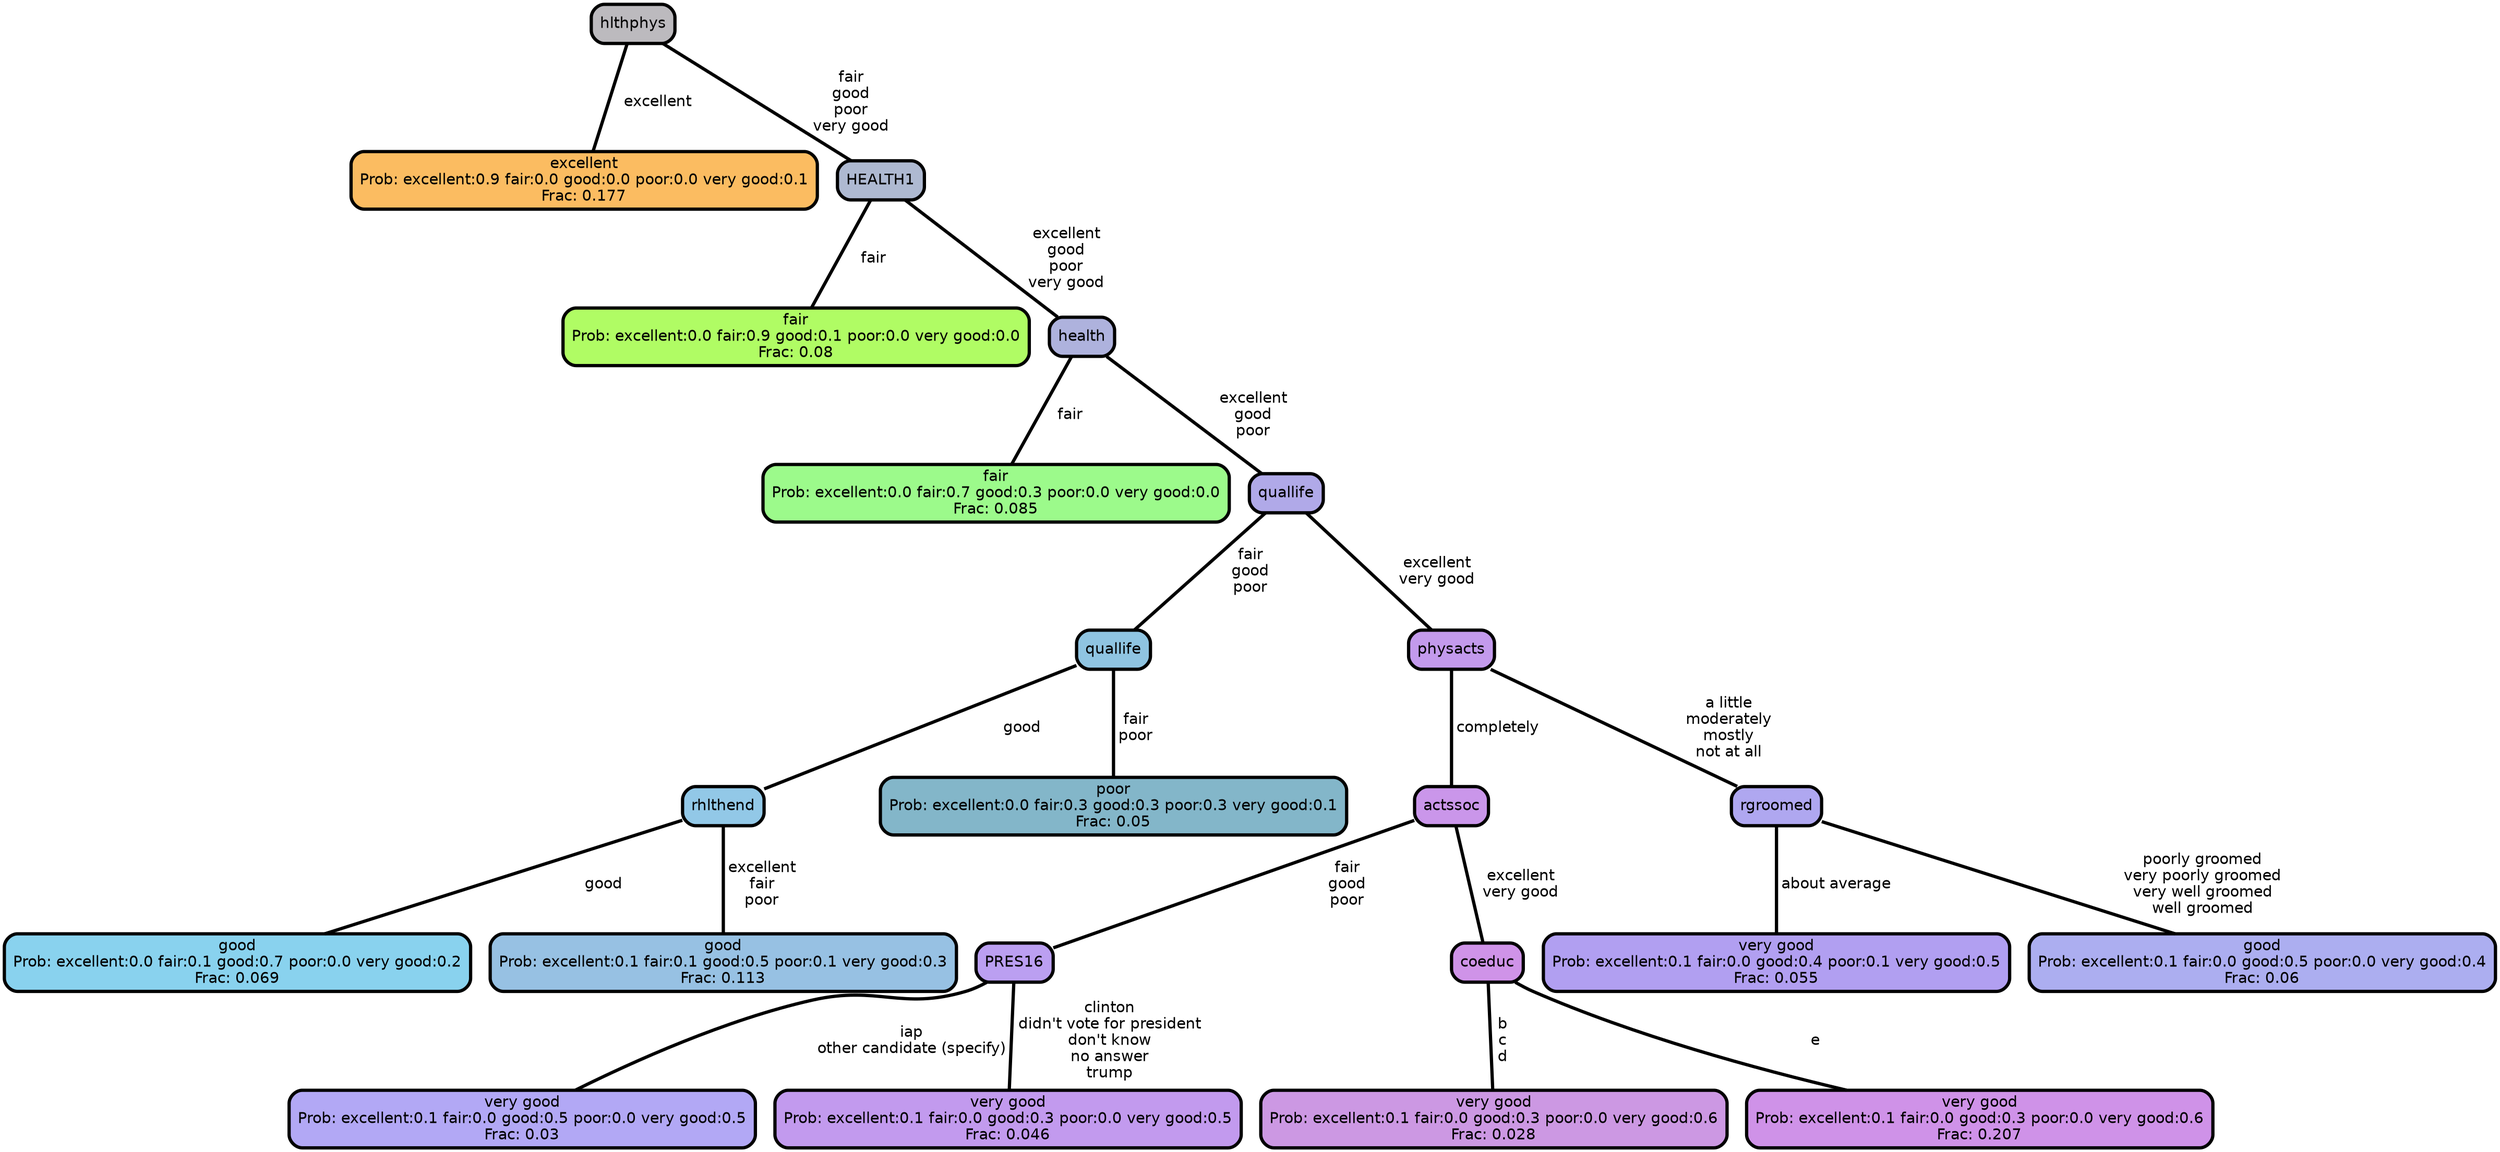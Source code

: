 graph Tree {
node [shape=box, style="filled, rounded",color="black",penwidth="3",fontcolor="black",                 fontname=helvetica] ;
graph [ranksep="0 equally", splines=straight,                 bgcolor=transparent, dpi=200] ;
edge [fontname=helvetica, color=black] ;
0 [label="excellent
Prob: excellent:0.9 fair:0.0 good:0.0 poor:0.0 very good:0.1
Frac: 0.177", fillcolor="#fbbc61"] ;
1 [label="hlthphys", fillcolor="#bcbabe"] ;
2 [label="fair
Prob: excellent:0.0 fair:0.9 good:0.1 poor:0.0 very good:0.0
Frac: 0.08", fillcolor="#b0fc64"] ;
3 [label="HEALTH1", fillcolor="#aeb9d1"] ;
4 [label="fair
Prob: excellent:0.0 fair:0.7 good:0.3 poor:0.0 very good:0.0
Frac: 0.085", fillcolor="#9cfa8b"] ;
5 [label="health", fillcolor="#aeb2dd"] ;
6 [label="good
Prob: excellent:0.0 fair:0.1 good:0.7 poor:0.0 very good:0.2
Frac: 0.069", fillcolor="#89d2ee"] ;
7 [label="rhlthend", fillcolor="#92c8e7"] ;
8 [label="good
Prob: excellent:0.1 fair:0.1 good:0.5 poor:0.1 very good:0.3
Frac: 0.113", fillcolor="#97c1e3"] ;
9 [label="quallife", fillcolor="#8fc4e1"] ;
10 [label="poor
Prob: excellent:0.0 fair:0.3 good:0.3 poor:0.3 very good:0.1
Frac: 0.05", fillcolor="#83b6c9"] ;
11 [label="quallife", fillcolor="#b0a9e8"] ;
12 [label="very good
Prob: excellent:0.1 fair:0.0 good:0.5 poor:0.0 very good:0.5
Frac: 0.03", fillcolor="#b2a8f5"] ;
13 [label="PRES16", fillcolor="#bb9ff1"] ;
14 [label="very good
Prob: excellent:0.1 fair:0.0 good:0.3 poor:0.0 very good:0.5
Frac: 0.046", fillcolor="#c29aee"] ;
15 [label="actssoc", fillcolor="#ca96ea"] ;
16 [label="very good
Prob: excellent:0.1 fair:0.0 good:0.3 poor:0.0 very good:0.6
Frac: 0.028", fillcolor="#cc98e3"] ;
17 [label="coeduc", fillcolor="#cf93e8"] ;
18 [label="very good
Prob: excellent:0.1 fair:0.0 good:0.3 poor:0.0 very good:0.6
Frac: 0.207", fillcolor="#cf92e8"] ;
19 [label="physacts", fillcolor="#c39aec"] ;
20 [label="very good
Prob: excellent:0.1 fair:0.0 good:0.4 poor:0.1 very good:0.5
Frac: 0.055", fillcolor="#b19ff1"] ;
21 [label="rgroomed", fillcolor="#afa7f0"] ;
22 [label="good
Prob: excellent:0.1 fair:0.0 good:0.5 poor:0.0 very good:0.4
Frac: 0.06", fillcolor="#acaef0"] ;
1 -- 0 [label=" excellent",penwidth=3] ;
1 -- 3 [label=" fair\n good\n poor\n very good",penwidth=3] ;
3 -- 2 [label=" fair",penwidth=3] ;
3 -- 5 [label=" excellent\n good\n poor\n very good",penwidth=3] ;
5 -- 4 [label=" fair",penwidth=3] ;
5 -- 11 [label=" excellent\n good\n poor",penwidth=3] ;
7 -- 6 [label=" good",penwidth=3] ;
7 -- 8 [label=" excellent\n fair\n poor",penwidth=3] ;
9 -- 7 [label=" good",penwidth=3] ;
9 -- 10 [label=" fair\n poor",penwidth=3] ;
11 -- 9 [label=" fair\n good\n poor",penwidth=3] ;
11 -- 19 [label=" excellent\n very good",penwidth=3] ;
13 -- 12 [label=" iap\n other candidate (specify)",penwidth=3] ;
13 -- 14 [label=" clinton\n didn't vote for president\n don't know\n no answer\n trump",penwidth=3] ;
15 -- 13 [label=" fair\n good\n poor",penwidth=3] ;
15 -- 17 [label=" excellent\n very good",penwidth=3] ;
17 -- 16 [label=" b\n c\n d",penwidth=3] ;
17 -- 18 [label=" e",penwidth=3] ;
19 -- 15 [label=" completely",penwidth=3] ;
19 -- 21 [label=" a little\n moderately\n mostly\n not at all",penwidth=3] ;
21 -- 20 [label=" about average",penwidth=3] ;
21 -- 22 [label=" poorly groomed\n very poorly groomed\n very well groomed\n well groomed",penwidth=3] ;
{rank = same;}}